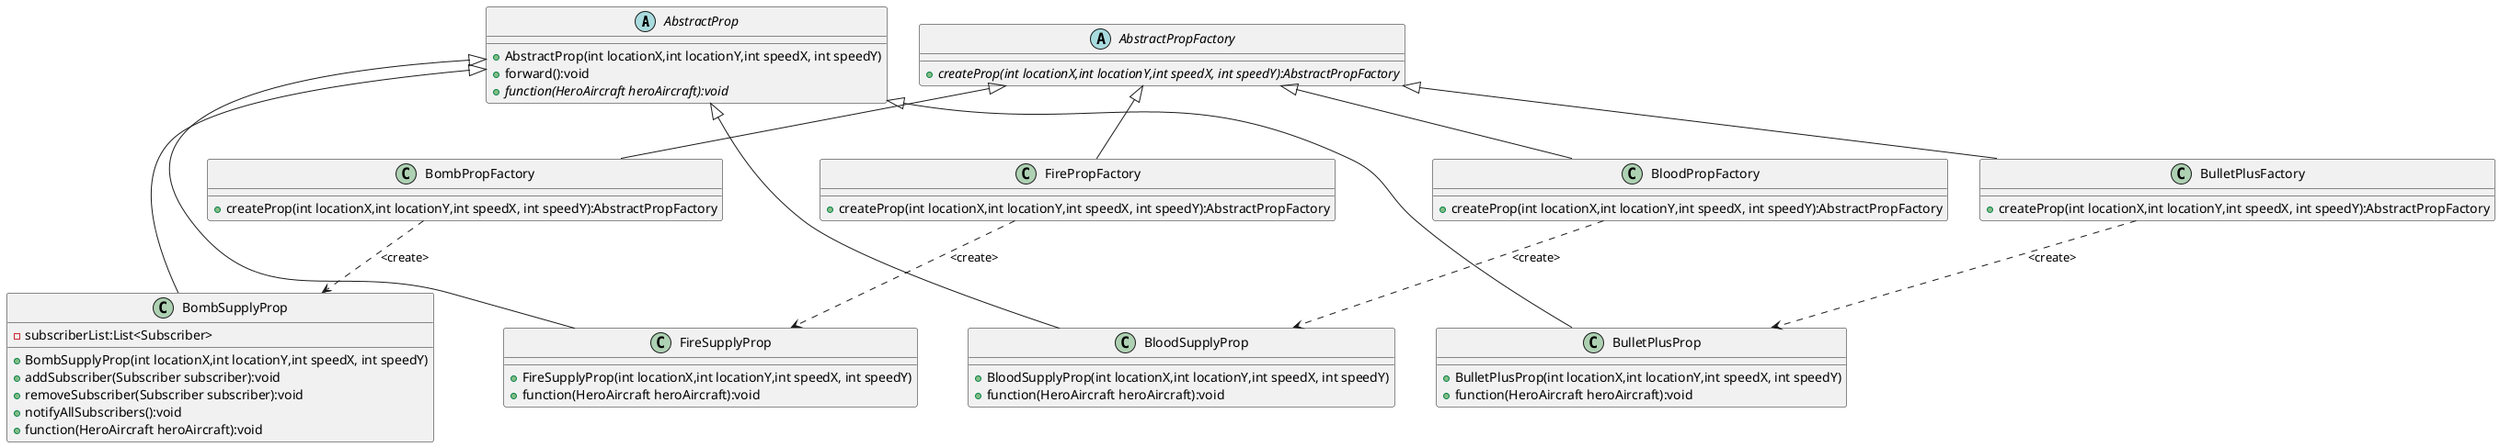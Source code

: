 @startuml
'https://plantuml.com/class-diagram


abstract class AbstractProp {
    + AbstractProp(int locationX,int locationY,int speedX, int speedY)
    + forward():void
    + {abstract} function(HeroAircraft heroAircraft):void
}
class BloodSupplyProp{
    + BloodSupplyProp(int locationX,int locationY,int speedX, int speedY)
    + function(HeroAircraft heroAircraft):void
}

class BombSupplyProp{
    - subscriberList:List<Subscriber>
    + BombSupplyProp(int locationX,int locationY,int speedX, int speedY)
    + addSubscriber(Subscriber subscriber):void
    + removeSubscriber(Subscriber subscriber):void
    + notifyAllSubscribers():void
    + function(HeroAircraft heroAircraft):void
}

class FireSupplyProp{
    + FireSupplyProp(int locationX,int locationY,int speedX, int speedY)
    + function(HeroAircraft heroAircraft):void
}
class BulletPlusProp{
    + BulletPlusProp(int locationX,int locationY,int speedX, int speedY)
    + function(HeroAircraft heroAircraft):void
}

abstract class AbstractPropFactory {
    + {abstract} createProp(int locationX,int locationY,int speedX, int speedY):AbstractPropFactory
}
class BloodPropFactory{
    + createProp(int locationX,int locationY,int speedX, int speedY):AbstractPropFactory
    }

class FirePropFactory{
    + createProp(int locationX,int locationY,int speedX, int speedY):AbstractPropFactory
        }

class BombPropFactory{
    + createProp(int locationX,int locationY,int speedX, int speedY):AbstractPropFactory
        }
class BulletPlusFactory{
    + createProp(int locationX,int locationY,int speedX, int speedY):AbstractPropFactory
        }

AbstractProp -[hidden]> AbstractPropFactory
AbstractProp <|-- BloodSupplyProp
AbstractProp <|-- BombSupplyProp
AbstractProp <|-- FireSupplyProp
AbstractProp <|-- BulletPlusProp
AbstractPropFactory <|-- BloodPropFactory
AbstractPropFactory <|-- BombPropFactory
AbstractPropFactory <|-- FirePropFactory
AbstractPropFactory <|-- BulletPlusFactory
BloodPropFactory ..> BloodSupplyProp: <create>
BombPropFactory ..> BombSupplyProp: <create>
FirePropFactory ..>FireSupplyProp: <create>
BulletPlusFactory ..>BulletPlusProp: <create>
@enduml